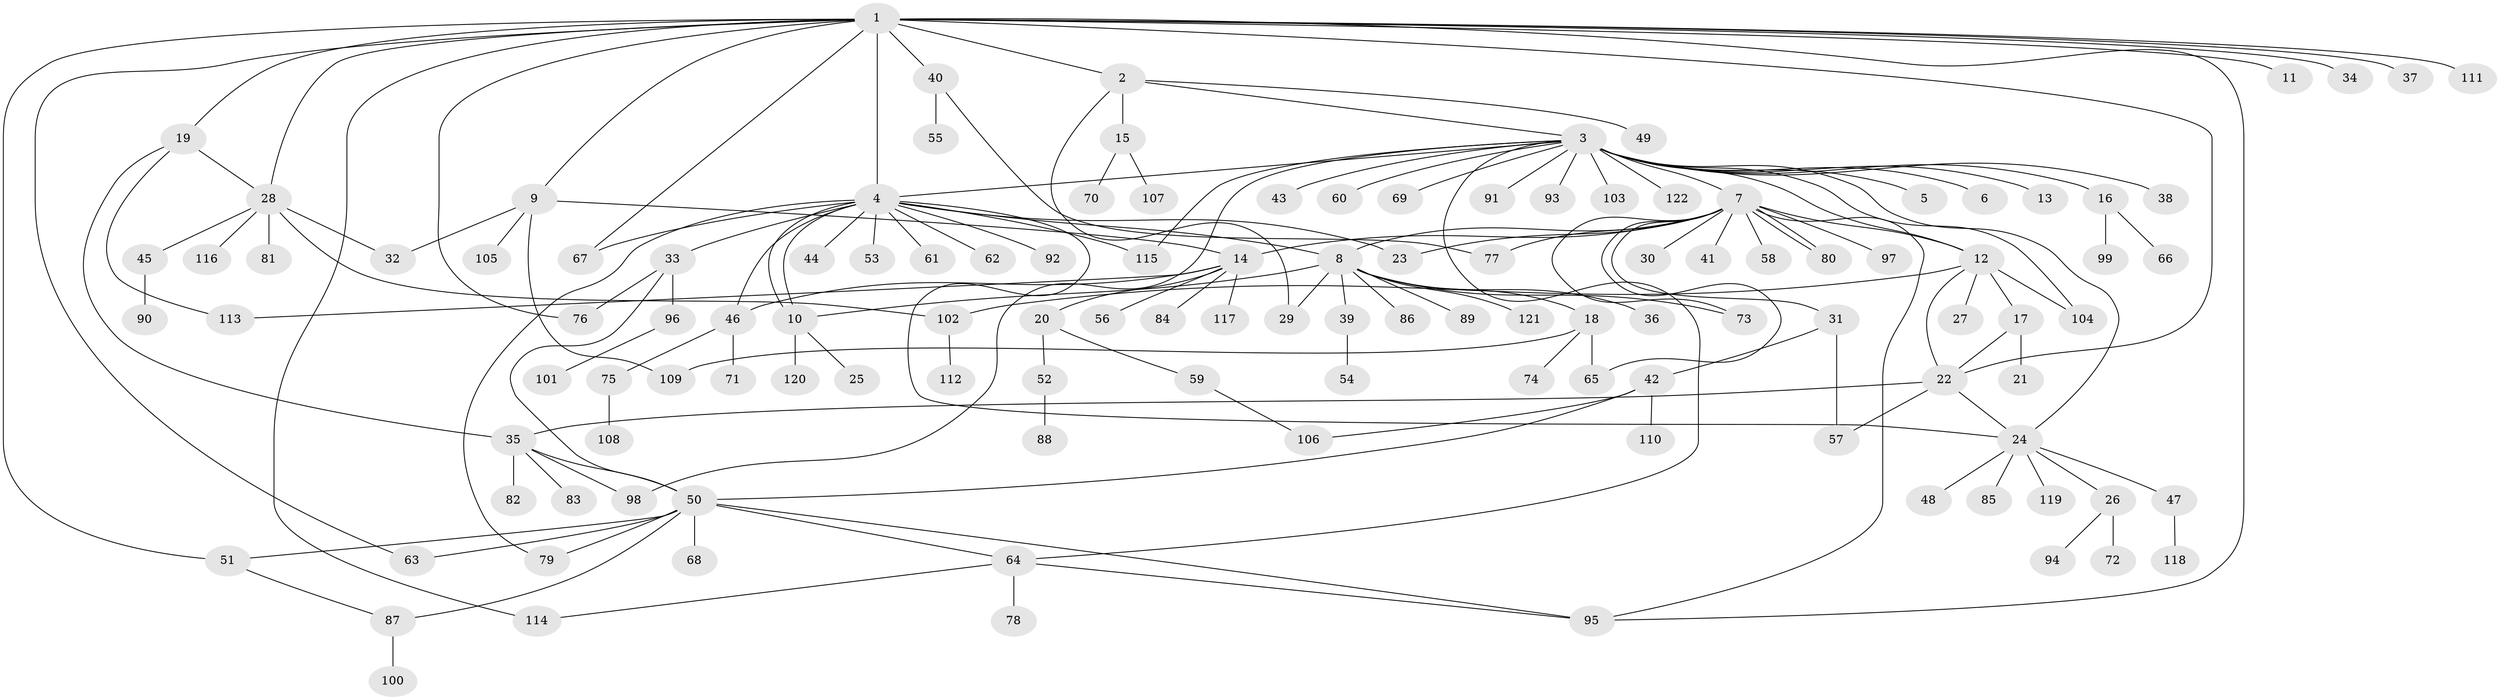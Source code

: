 // Generated by graph-tools (version 1.1) at 2025/25/03/09/25 03:25:55]
// undirected, 122 vertices, 162 edges
graph export_dot {
graph [start="1"]
  node [color=gray90,style=filled];
  1;
  2;
  3;
  4;
  5;
  6;
  7;
  8;
  9;
  10;
  11;
  12;
  13;
  14;
  15;
  16;
  17;
  18;
  19;
  20;
  21;
  22;
  23;
  24;
  25;
  26;
  27;
  28;
  29;
  30;
  31;
  32;
  33;
  34;
  35;
  36;
  37;
  38;
  39;
  40;
  41;
  42;
  43;
  44;
  45;
  46;
  47;
  48;
  49;
  50;
  51;
  52;
  53;
  54;
  55;
  56;
  57;
  58;
  59;
  60;
  61;
  62;
  63;
  64;
  65;
  66;
  67;
  68;
  69;
  70;
  71;
  72;
  73;
  74;
  75;
  76;
  77;
  78;
  79;
  80;
  81;
  82;
  83;
  84;
  85;
  86;
  87;
  88;
  89;
  90;
  91;
  92;
  93;
  94;
  95;
  96;
  97;
  98;
  99;
  100;
  101;
  102;
  103;
  104;
  105;
  106;
  107;
  108;
  109;
  110;
  111;
  112;
  113;
  114;
  115;
  116;
  117;
  118;
  119;
  120;
  121;
  122;
  1 -- 2;
  1 -- 4;
  1 -- 9;
  1 -- 11;
  1 -- 19;
  1 -- 22;
  1 -- 28;
  1 -- 34;
  1 -- 37;
  1 -- 40;
  1 -- 51;
  1 -- 63;
  1 -- 67;
  1 -- 76;
  1 -- 95;
  1 -- 111;
  1 -- 114;
  2 -- 3;
  2 -- 15;
  2 -- 29;
  2 -- 49;
  3 -- 4;
  3 -- 5;
  3 -- 6;
  3 -- 7;
  3 -- 12;
  3 -- 13;
  3 -- 16;
  3 -- 24;
  3 -- 38;
  3 -- 43;
  3 -- 60;
  3 -- 64;
  3 -- 69;
  3 -- 91;
  3 -- 93;
  3 -- 98;
  3 -- 103;
  3 -- 104;
  3 -- 115;
  3 -- 122;
  4 -- 8;
  4 -- 10;
  4 -- 10;
  4 -- 23;
  4 -- 24;
  4 -- 33;
  4 -- 44;
  4 -- 46;
  4 -- 53;
  4 -- 61;
  4 -- 62;
  4 -- 67;
  4 -- 79;
  4 -- 92;
  4 -- 115;
  7 -- 8;
  7 -- 12;
  7 -- 14;
  7 -- 23;
  7 -- 30;
  7 -- 31;
  7 -- 41;
  7 -- 58;
  7 -- 65;
  7 -- 73;
  7 -- 77;
  7 -- 80;
  7 -- 80;
  7 -- 95;
  7 -- 97;
  8 -- 10;
  8 -- 18;
  8 -- 29;
  8 -- 36;
  8 -- 39;
  8 -- 73;
  8 -- 86;
  8 -- 89;
  8 -- 121;
  9 -- 14;
  9 -- 32;
  9 -- 105;
  9 -- 109;
  10 -- 25;
  10 -- 120;
  12 -- 17;
  12 -- 22;
  12 -- 27;
  12 -- 102;
  12 -- 104;
  14 -- 20;
  14 -- 46;
  14 -- 56;
  14 -- 84;
  14 -- 113;
  14 -- 117;
  15 -- 70;
  15 -- 107;
  16 -- 66;
  16 -- 99;
  17 -- 21;
  17 -- 22;
  18 -- 65;
  18 -- 74;
  18 -- 109;
  19 -- 28;
  19 -- 35;
  19 -- 113;
  20 -- 52;
  20 -- 59;
  22 -- 24;
  22 -- 35;
  22 -- 57;
  24 -- 26;
  24 -- 47;
  24 -- 48;
  24 -- 85;
  24 -- 119;
  26 -- 72;
  26 -- 94;
  28 -- 32;
  28 -- 45;
  28 -- 81;
  28 -- 102;
  28 -- 116;
  31 -- 42;
  31 -- 57;
  33 -- 50;
  33 -- 76;
  33 -- 96;
  35 -- 50;
  35 -- 82;
  35 -- 83;
  35 -- 98;
  39 -- 54;
  40 -- 55;
  40 -- 77;
  42 -- 50;
  42 -- 106;
  42 -- 110;
  45 -- 90;
  46 -- 71;
  46 -- 75;
  47 -- 118;
  50 -- 51;
  50 -- 63;
  50 -- 64;
  50 -- 68;
  50 -- 79;
  50 -- 87;
  50 -- 95;
  51 -- 87;
  52 -- 88;
  59 -- 106;
  64 -- 78;
  64 -- 95;
  64 -- 114;
  75 -- 108;
  87 -- 100;
  96 -- 101;
  102 -- 112;
}
